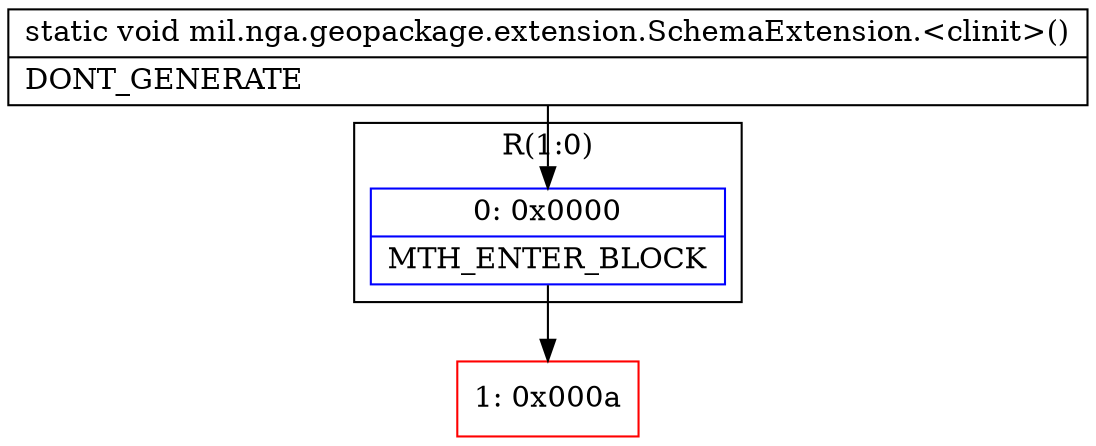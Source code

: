 digraph "CFG formil.nga.geopackage.extension.SchemaExtension.\<clinit\>()V" {
subgraph cluster_Region_1409162189 {
label = "R(1:0)";
node [shape=record,color=blue];
Node_0 [shape=record,label="{0\:\ 0x0000|MTH_ENTER_BLOCK\l}"];
}
Node_1 [shape=record,color=red,label="{1\:\ 0x000a}"];
MethodNode[shape=record,label="{static void mil.nga.geopackage.extension.SchemaExtension.\<clinit\>()  | DONT_GENERATE\l}"];
MethodNode -> Node_0;
Node_0 -> Node_1;
}

